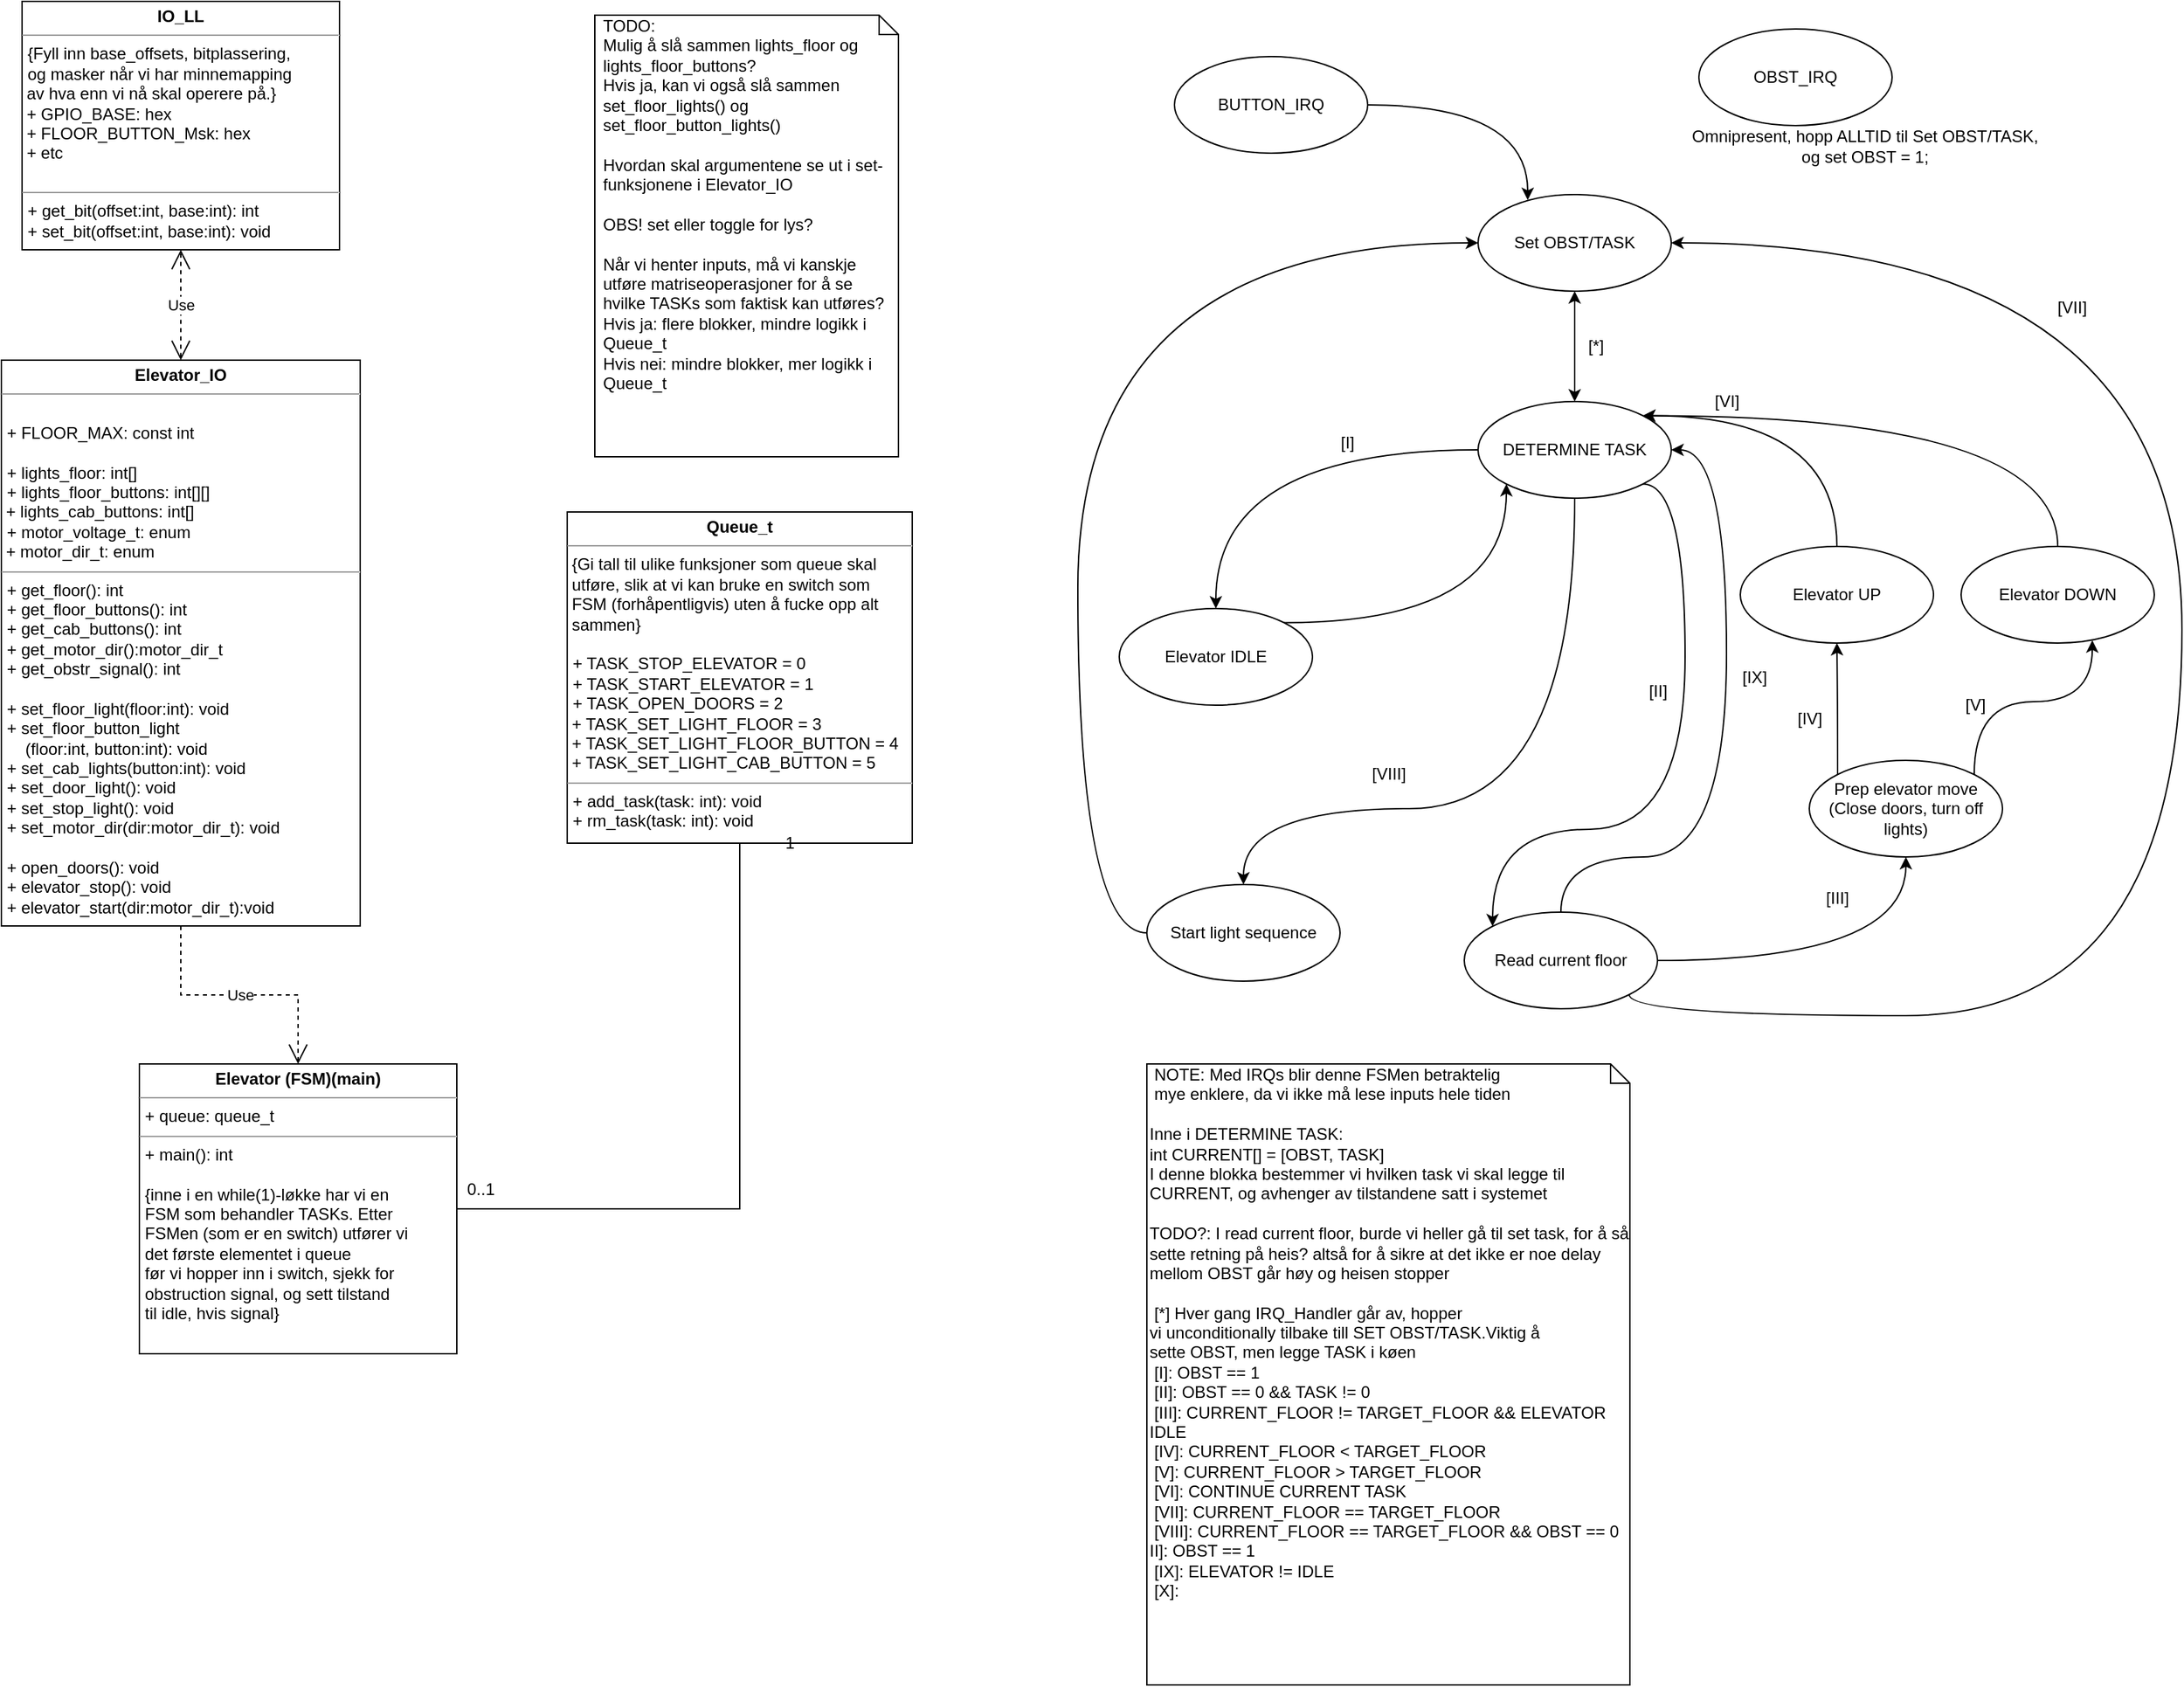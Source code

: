<mxfile version="12.6.1" type="github"><diagram name="Page-1" id="c4acf3e9-155e-7222-9cf6-157b1a14988f"><mxGraphModel dx="1360" dy="765" grid="1" gridSize="10" guides="1" tooltips="1" connect="1" arrows="1" fold="1" page="1" pageScale="1" pageWidth="850" pageHeight="1100" background="#ffffff" math="0" shadow="0"><root><mxCell id="0"/><mxCell id="1" parent="0"/><mxCell id="5d2195bd80daf111-18" value="&lt;p style=&quot;margin: 0px ; margin-top: 4px ; text-align: center&quot;&gt;&lt;b&gt;Elevator_IO&lt;/b&gt;&lt;/p&gt;&lt;hr size=&quot;1&quot;&gt;&lt;br&gt;&lt;p style=&quot;margin: 0px ; margin-left: 4px&quot;&gt;+ FLOOR_MAX: const int&lt;/p&gt;&lt;p style=&quot;margin: 0px ; margin-left: 4px&quot;&gt;&lt;br&gt;&lt;/p&gt;&lt;p style=&quot;margin: 0px ; margin-left: 4px&quot;&gt;+ lights_floor: int[]&lt;/p&gt;&lt;p style=&quot;margin: 0px ; margin-left: 4px&quot;&gt;+ lights_floor_buttons: int[][]&lt;/p&gt;&amp;nbsp;+ lights_cab_buttons: int[]&lt;br&gt;&lt;p style=&quot;margin: 0px ; margin-left: 4px&quot;&gt;+ motor_voltage_t: enum&lt;/p&gt;&amp;nbsp;+ motor_dir_t: enum&lt;hr size=&quot;1&quot;&gt;&lt;p style=&quot;margin: 0px ; margin-left: 4px&quot;&gt;+ get_floor(): int&lt;/p&gt;&lt;p style=&quot;margin: 0px ; margin-left: 4px&quot;&gt;+ get_floor_buttons(): int&lt;/p&gt;&lt;p style=&quot;margin: 0px ; margin-left: 4px&quot;&gt;+ get_cab_buttons(): int&lt;br&gt;&lt;/p&gt;&lt;p style=&quot;margin: 0px ; margin-left: 4px&quot;&gt;+ get_motor_dir():motor_dir_t&lt;/p&gt;&lt;p style=&quot;margin: 0px ; margin-left: 4px&quot;&gt;+ get_obstr_signal(): int&lt;/p&gt;&lt;p style=&quot;margin: 0px ; margin-left: 4px&quot;&gt;&lt;br&gt;&lt;/p&gt;&lt;p style=&quot;margin: 0px ; margin-left: 4px&quot;&gt;+ set_floor_light(floor:int): void&lt;/p&gt;&lt;p style=&quot;margin: 0px ; margin-left: 4px&quot;&gt;+ set_floor_button_light&lt;/p&gt;&lt;p style=&quot;margin: 0px ; margin-left: 4px&quot;&gt;&amp;nbsp;&amp;nbsp;&amp;nbsp; (floor:int, button:int): void&lt;/p&gt;&lt;p style=&quot;margin: 0px ; margin-left: 4px&quot;&gt;+ set_cab_lights(button:int): void&lt;/p&gt;&lt;p style=&quot;margin: 0px ; margin-left: 4px&quot;&gt;+ set_door_light(): void&lt;/p&gt;&lt;p style=&quot;margin: 0px ; margin-left: 4px&quot;&gt;+ set_stop_light(): void&lt;/p&gt;&lt;p style=&quot;margin: 0px ; margin-left: 4px&quot;&gt;+ set_motor_dir(dir:motor_dir_t): void&lt;br&gt;&lt;/p&gt;&lt;p style=&quot;margin: 0px ; margin-left: 4px&quot;&gt;&lt;br&gt;&lt;/p&gt;&lt;p style=&quot;margin: 0px ; margin-left: 4px&quot;&gt;+ open_doors(): void&lt;/p&gt;&lt;p style=&quot;margin: 0px ; margin-left: 4px&quot;&gt;+ elevator_stop(): void&lt;/p&gt;&lt;p style=&quot;margin: 0px ; margin-left: 4px&quot;&gt;+ elevator_start(dir:motor_dir_t):void&lt;br&gt;&lt;/p&gt;" style="verticalAlign=top;align=left;overflow=fill;fontSize=12;fontFamily=Helvetica;html=1;rounded=0;shadow=0;comic=0;labelBackgroundColor=none;strokeWidth=1" parent="1" vertex="1"><mxGeometry x="90" y="290" width="260" height="410" as="geometry"/></mxCell><mxCell id="rIhJGZzGCQhaWJp5LzbU-6" value="&lt;p style=&quot;margin: 0px ; margin-top: 4px ; text-align: center&quot;&gt;&lt;b&gt;IO_LL&lt;br&gt;&lt;/b&gt;&lt;/p&gt;&lt;hr size=&quot;1&quot;&gt;&lt;p style=&quot;margin: 0px ; margin-left: 4px&quot;&gt;{Fyll inn base_offsets, bitplassering,&lt;/p&gt;&lt;p style=&quot;margin: 0px ; margin-left: 4px&quot;&gt;og masker når vi har minnemapping&lt;/p&gt;&lt;div&gt;&amp;nbsp;av hva enn vi nå skal operere på.}&lt;/div&gt;&lt;div&gt;&amp;nbsp;+ GPIO_BASE: hex&lt;br&gt;&lt;/div&gt;&lt;div&gt;&amp;nbsp;+ FLOOR_BUTTON_Msk: hex&lt;br&gt;&lt;/div&gt;&lt;div&gt;&amp;nbsp;+ etc &lt;br&gt;&lt;/div&gt;&lt;div&gt;&lt;br&gt;&lt;/div&gt;&lt;hr size=&quot;1&quot;&gt;&lt;p style=&quot;margin: 0px ; margin-left: 4px&quot;&gt;+ get_bit(offset:int, base:int): int&lt;/p&gt;&lt;p style=&quot;margin: 0px ; margin-left: 4px&quot;&gt;+ set_bit(offset:int, base:int): void&lt;/p&gt;&lt;p style=&quot;margin: 0px ; margin-left: 4px&quot;&gt;&lt;br&gt;&lt;/p&gt;" style="verticalAlign=top;align=left;overflow=fill;fontSize=12;fontFamily=Helvetica;html=1;rounded=0;shadow=0;comic=0;labelBackgroundColor=none;strokeWidth=1" parent="1" vertex="1"><mxGeometry x="105" y="30" width="230" height="180" as="geometry"/></mxCell><mxCell id="rIhJGZzGCQhaWJp5LzbU-28" value="&lt;p style=&quot;margin: 0px ; margin-top: 4px ; text-align: center&quot;&gt;&lt;b&gt;Elevator (FSM)(main)&lt;br&gt;&lt;/b&gt;&lt;/p&gt;&lt;hr size=&quot;1&quot;&gt;&lt;p style=&quot;margin: 0px ; margin-left: 4px&quot;&gt;+ queue: queue_t&lt;br&gt;&lt;/p&gt;&lt;hr size=&quot;1&quot;&gt;&lt;p style=&quot;margin: 0px ; margin-left: 4px&quot;&gt;+ main(): int&lt;/p&gt;&lt;p style=&quot;margin: 0px ; margin-left: 4px&quot;&gt;&lt;br&gt;&lt;/p&gt;&lt;p style=&quot;margin: 0px ; margin-left: 4px&quot;&gt;{inne i en while(1)-løkke har vi en&lt;/p&gt;&lt;p style=&quot;margin: 0px ; margin-left: 4px&quot;&gt;FSM som behandler TASKs. Etter&lt;/p&gt;&lt;p style=&quot;margin: 0px ; margin-left: 4px&quot;&gt;FSMen (som er en switch) utfører vi&lt;/p&gt;&lt;p style=&quot;margin: 0px ; margin-left: 4px&quot;&gt;det første elementet i queue&lt;/p&gt;&lt;p style=&quot;margin: 0px ; margin-left: 4px&quot;&gt;før vi hopper inn i switch, sjekk for&lt;/p&gt;&lt;p style=&quot;margin: 0px ; margin-left: 4px&quot;&gt;obstruction signal, og sett tilstand&lt;/p&gt;&lt;p style=&quot;margin: 0px ; margin-left: 4px&quot;&gt;til idle, hvis signal}&lt;br&gt;&lt;/p&gt;&lt;p style=&quot;margin: 0px ; margin-left: 4px&quot;&gt;&lt;br&gt;&lt;/p&gt;&lt;p style=&quot;margin: 0px ; margin-left: 4px&quot;&gt;&lt;br&gt;&lt;/p&gt;" style="verticalAlign=top;align=left;overflow=fill;fontSize=12;fontFamily=Helvetica;html=1;rounded=0;shadow=0;comic=0;labelBackgroundColor=none;strokeWidth=1" parent="1" vertex="1"><mxGeometry x="190" y="800" width="230" height="210" as="geometry"/></mxCell><mxCell id="rIhJGZzGCQhaWJp5LzbU-29" value="&lt;p style=&quot;margin: 0px ; margin-top: 4px ; text-align: center&quot;&gt;&lt;b&gt;Queue_t&lt;br&gt;&lt;/b&gt;&lt;/p&gt;&lt;hr size=&quot;1&quot;&gt;&lt;div&gt;&amp;nbsp;{Gi tall til ulike funksjoner som queue skal&lt;/div&gt;&lt;div&gt;&amp;nbsp;utføre, slik at vi kan bruke en switch som&lt;/div&gt;&lt;div&gt;&amp;nbsp;FSM (forhåpentligvis) uten å fucke opp alt&lt;/div&gt;&lt;div&gt;&amp;nbsp;sammen}&lt;/div&gt;&lt;p style=&quot;margin: 0px ; margin-left: 4px&quot;&gt;&lt;br&gt;&lt;/p&gt;&lt;p style=&quot;margin: 0px ; margin-left: 4px&quot;&gt;+ TASK_STOP_ELEVATOR = 0&lt;br&gt;&lt;/p&gt;&lt;p style=&quot;margin: 0px ; margin-left: 4px&quot;&gt;+ TASK_START_ELEVATOR = 1&lt;br&gt;&lt;/p&gt;&lt;p style=&quot;margin: 0px ; margin-left: 4px&quot;&gt;+ TASK_OPEN_DOORS = 2&lt;br&gt;&lt;/p&gt;&lt;div&gt;&amp;nbsp;+ TASK_SET_LIGHT_FLOOR = 3&lt;br&gt;&lt;/div&gt;&lt;div&gt;&amp;nbsp;+ TASK_SET_LIGHT_FLOOR_BUTTON = 4&lt;br&gt;&lt;/div&gt;&lt;div&gt;&amp;nbsp;+ TASK_SET_LIGHT_CAB_BUTTON = 5&lt;br&gt;&lt;/div&gt;&lt;hr size=&quot;1&quot;&gt;&lt;p style=&quot;margin: 0px ; margin-left: 4px&quot;&gt;+ add_task(task: int): void&lt;/p&gt;&lt;p style=&quot;margin: 0px ; margin-left: 4px&quot;&gt;+ rm_task(task: int): void&lt;/p&gt;&lt;p style=&quot;margin: 0px ; margin-left: 4px&quot;&gt;&lt;br&gt;&lt;/p&gt;" style="verticalAlign=top;align=left;overflow=fill;fontSize=12;fontFamily=Helvetica;html=1;rounded=0;shadow=0;comic=0;labelBackgroundColor=none;strokeWidth=1" parent="1" vertex="1"><mxGeometry x="500" y="400" width="250" height="240" as="geometry"/></mxCell><mxCell id="E3FCNjhZ2y0T8DLhMkyU-29" value="Use" style="endArrow=open;endSize=12;dashed=1;html=1;exitX=0.5;exitY=1;exitDx=0;exitDy=0;entryX=0.5;entryY=0;entryDx=0;entryDy=0;rounded=0;startArrow=none;startFill=0;" parent="1" source="5d2195bd80daf111-18" target="rIhJGZzGCQhaWJp5LzbU-28" edge="1"><mxGeometry width="160" relative="1" as="geometry"><mxPoint x="90" y="1030" as="sourcePoint"/><mxPoint x="250" y="1030" as="targetPoint"/><Array as="points"><mxPoint x="220" y="750"/><mxPoint x="305" y="750"/></Array></mxGeometry></mxCell><mxCell id="E3FCNjhZ2y0T8DLhMkyU-30" value="" style="endArrow=none;endSize=12;html=1;exitX=0.5;exitY=1;exitDx=0;exitDy=0;entryX=1;entryY=0.5;entryDx=0;entryDy=0;rounded=0;endFill=0;" parent="1" source="rIhJGZzGCQhaWJp5LzbU-29" target="rIhJGZzGCQhaWJp5LzbU-28" edge="1"><mxGeometry x="0.5" width="160" relative="1" as="geometry"><mxPoint x="90" y="1030" as="sourcePoint"/><mxPoint x="250" y="1030" as="targetPoint"/><Array as="points"><mxPoint x="625" y="905"/></Array><mxPoint as="offset"/></mxGeometry></mxCell><mxCell id="E3FCNjhZ2y0T8DLhMkyU-36" value="Use" style="endArrow=open;endSize=12;dashed=1;html=1;strokeWidth=1;entryX=0.5;entryY=1;entryDx=0;entryDy=0;exitX=0.5;exitY=0;exitDx=0;exitDy=0;startArrow=open;startSize=12;startFill=0;rounded=0;" parent="1" source="5d2195bd80daf111-18" target="rIhJGZzGCQhaWJp5LzbU-6" edge="1"><mxGeometry width="160" relative="1" as="geometry"><mxPoint x="90" y="1030" as="sourcePoint"/><mxPoint x="250" y="1030" as="targetPoint"/></mxGeometry></mxCell><mxCell id="E3FCNjhZ2y0T8DLhMkyU-37" value="&lt;p style=&quot;margin: 0px ; margin-left: 4px&quot;&gt;TODO:&lt;/p&gt;&lt;p style=&quot;margin: 0px ; margin-left: 4px&quot;&gt;Mulig å slå sammen lights_floor og lights_floor_buttons?&lt;/p&gt;&lt;p style=&quot;margin: 0px ; margin-left: 4px&quot;&gt;Hvis ja, kan vi også slå sammen set_floor_lights() og set_floor_button_lights()&lt;/p&gt;&lt;p style=&quot;margin: 0px ; margin-left: 4px&quot;&gt;&lt;br&gt;&lt;/p&gt;&lt;p style=&quot;margin: 0px ; margin-left: 4px&quot;&gt;Hvordan skal argumentene se ut i set-funksjonene i Elevator_IO&lt;/p&gt;&lt;p style=&quot;margin: 0px ; margin-left: 4px&quot;&gt;&lt;br&gt;&lt;/p&gt;&lt;p style=&quot;margin: 0px ; margin-left: 4px&quot;&gt;OBS! set eller toggle for lys?&lt;/p&gt;&lt;p style=&quot;margin: 0px ; margin-left: 4px&quot;&gt;&lt;br&gt;&lt;/p&gt;&lt;p style=&quot;margin: 0px ; margin-left: 4px&quot;&gt;Når vi henter inputs, må vi kanskje&lt;/p&gt;&lt;p style=&quot;margin: 0px ; margin-left: 4px&quot;&gt;utføre matriseoperasjoner for å se&lt;/p&gt;&lt;p style=&quot;margin: 0px ; margin-left: 4px&quot;&gt;hvilke TASKs som faktisk kan utføres?&lt;br&gt;&lt;/p&gt;&lt;p style=&quot;margin: 0px ; margin-left: 4px&quot;&gt;Hvis ja: flere blokker, mindre logikk i Queue_t&lt;/p&gt;&lt;p style=&quot;margin: 0px ; margin-left: 4px&quot;&gt;Hvis nei: mindre blokker, mer logikk i Queue_t&lt;br&gt;&lt;/p&gt;" style="shape=note;whiteSpace=wrap;html=1;size=14;verticalAlign=top;align=left;spacingTop=-6;" parent="1" vertex="1"><mxGeometry x="520" y="40" width="220" height="320" as="geometry"/></mxCell><mxCell id="E3FCNjhZ2y0T8DLhMkyU-40" value="0..1" style="text;html=1;align=center;verticalAlign=middle;resizable=0;points=[];autosize=1;" parent="1" vertex="1"><mxGeometry x="417" y="881" width="40" height="20" as="geometry"/></mxCell><mxCell id="E3FCNjhZ2y0T8DLhMkyU-41" value="1" style="text;html=1;align=center;verticalAlign=middle;resizable=0;points=[];autosize=1;" parent="1" vertex="1"><mxGeometry x="651" y="630" width="20" height="20" as="geometry"/></mxCell><mxCell id="Fhqkq1UOQx8cXXpCBCW_-34" style="edgeStyle=orthogonalEdgeStyle;curved=1;orthogonalLoop=1;jettySize=auto;html=1;exitX=0;exitY=0.5;exitDx=0;exitDy=0;entryX=0.5;entryY=0;entryDx=0;entryDy=0;" parent="1" source="Fhqkq1UOQx8cXXpCBCW_-1" target="Fhqkq1UOQx8cXXpCBCW_-2" edge="1"><mxGeometry relative="1" as="geometry"/></mxCell><mxCell id="Fhqkq1UOQx8cXXpCBCW_-107" value="" style="edgeStyle=orthogonalEdgeStyle;curved=1;orthogonalLoop=1;jettySize=auto;html=1;startArrow=classic;startFill=1;endArrow=classic;endFill=1;" parent="1" source="Fhqkq1UOQx8cXXpCBCW_-1" target="Fhqkq1UOQx8cXXpCBCW_-106" edge="1"><mxGeometry relative="1" as="geometry"/></mxCell><mxCell id="Fhqkq1UOQx8cXXpCBCW_-115" value="" style="edgeStyle=orthogonalEdgeStyle;curved=1;orthogonalLoop=1;jettySize=auto;html=1;startArrow=none;startFill=0;endArrow=classic;endFill=1;" parent="1" source="Fhqkq1UOQx8cXXpCBCW_-1" target="Fhqkq1UOQx8cXXpCBCW_-114" edge="1"><mxGeometry relative="1" as="geometry"><Array as="points"><mxPoint x="1230" y="615"/></Array></mxGeometry></mxCell><mxCell id="Fhqkq1UOQx8cXXpCBCW_-145" style="edgeStyle=orthogonalEdgeStyle;curved=1;orthogonalLoop=1;jettySize=auto;html=1;exitX=1;exitY=1;exitDx=0;exitDy=0;entryX=0;entryY=0;entryDx=0;entryDy=0;startArrow=none;startFill=0;endArrow=classic;endFill=1;" parent="1" source="Fhqkq1UOQx8cXXpCBCW_-1" target="Fhqkq1UOQx8cXXpCBCW_-37" edge="1"><mxGeometry relative="1" as="geometry"><Array as="points"><mxPoint x="1310" y="380"/><mxPoint x="1310" y="630"/><mxPoint x="1171" y="630"/></Array></mxGeometry></mxCell><mxCell id="Fhqkq1UOQx8cXXpCBCW_-1" value="DETERMINE TASK" style="ellipse;whiteSpace=wrap;html=1;" parent="1" vertex="1"><mxGeometry x="1160" y="320" width="140" height="70" as="geometry"/></mxCell><mxCell id="Fhqkq1UOQx8cXXpCBCW_-116" style="edgeStyle=orthogonalEdgeStyle;curved=1;orthogonalLoop=1;jettySize=auto;html=1;entryX=0;entryY=0.5;entryDx=0;entryDy=0;startArrow=none;startFill=0;endArrow=classic;endFill=1;exitX=0;exitY=0.5;exitDx=0;exitDy=0;" parent="1" source="Fhqkq1UOQx8cXXpCBCW_-114" target="Fhqkq1UOQx8cXXpCBCW_-106" edge="1"><mxGeometry relative="1" as="geometry"><Array as="points"><mxPoint x="870" y="705"/><mxPoint x="870" y="205"/></Array></mxGeometry></mxCell><mxCell id="Fhqkq1UOQx8cXXpCBCW_-114" value="Start light sequence" style="ellipse;whiteSpace=wrap;html=1;" parent="1" vertex="1"><mxGeometry x="920" y="670" width="140" height="70" as="geometry"/></mxCell><mxCell id="Fhqkq1UOQx8cXXpCBCW_-106" value="Set OBST/TASK" style="ellipse;whiteSpace=wrap;html=1;" parent="1" vertex="1"><mxGeometry x="1160" y="170" width="140" height="70" as="geometry"/></mxCell><mxCell id="Fhqkq1UOQx8cXXpCBCW_-81" value="OBST_IRQ" style="ellipse;whiteSpace=wrap;html=1;" parent="1" vertex="1"><mxGeometry x="1320" y="50" width="140" height="70" as="geometry"/></mxCell><mxCell id="Fhqkq1UOQx8cXXpCBCW_-125" style="edgeStyle=orthogonalEdgeStyle;curved=1;orthogonalLoop=1;jettySize=auto;html=1;exitX=1;exitY=1;exitDx=0;exitDy=0;entryX=1;entryY=0.5;entryDx=0;entryDy=0;startArrow=none;startFill=0;endArrow=classic;endFill=1;" parent="1" source="Fhqkq1UOQx8cXXpCBCW_-37" target="Fhqkq1UOQx8cXXpCBCW_-106" edge="1"><mxGeometry relative="1" as="geometry"><Array as="points"><mxPoint x="1269" y="765"/><mxPoint x="1670" y="765"/><mxPoint x="1670" y="205"/></Array></mxGeometry></mxCell><mxCell id="Fhqkq1UOQx8cXXpCBCW_-139" value="" style="edgeStyle=orthogonalEdgeStyle;curved=1;orthogonalLoop=1;jettySize=auto;html=1;startArrow=none;startFill=0;endArrow=classic;endFill=1;" parent="1" source="Fhqkq1UOQx8cXXpCBCW_-37" target="Fhqkq1UOQx8cXXpCBCW_-138" edge="1"><mxGeometry relative="1" as="geometry"/></mxCell><mxCell id="Fhqkq1UOQx8cXXpCBCW_-150" style="edgeStyle=orthogonalEdgeStyle;curved=1;orthogonalLoop=1;jettySize=auto;html=1;exitX=0.5;exitY=0;exitDx=0;exitDy=0;entryX=1;entryY=0.5;entryDx=0;entryDy=0;startArrow=none;startFill=0;endArrow=classic;endFill=1;" parent="1" source="Fhqkq1UOQx8cXXpCBCW_-37" target="Fhqkq1UOQx8cXXpCBCW_-1" edge="1"><mxGeometry relative="1" as="geometry"><Array as="points"><mxPoint x="1220" y="650"/><mxPoint x="1340" y="650"/><mxPoint x="1340" y="355"/></Array></mxGeometry></mxCell><mxCell id="Fhqkq1UOQx8cXXpCBCW_-37" value="Read current floor" style="ellipse;whiteSpace=wrap;html=1;" parent="1" vertex="1"><mxGeometry x="1150" y="690" width="140" height="70" as="geometry"/></mxCell><mxCell id="Fhqkq1UOQx8cXXpCBCW_-142" style="edgeStyle=orthogonalEdgeStyle;curved=1;orthogonalLoop=1;jettySize=auto;html=1;exitX=0;exitY=0;exitDx=0;exitDy=0;entryX=0.5;entryY=1;entryDx=0;entryDy=0;startArrow=none;startFill=0;endArrow=classic;endFill=1;" parent="1" source="Fhqkq1UOQx8cXXpCBCW_-138" target="Fhqkq1UOQx8cXXpCBCW_-48" edge="1"><mxGeometry relative="1" as="geometry"/></mxCell><mxCell id="Fhqkq1UOQx8cXXpCBCW_-143" style="edgeStyle=orthogonalEdgeStyle;curved=1;orthogonalLoop=1;jettySize=auto;html=1;exitX=1;exitY=0;exitDx=0;exitDy=0;entryX=0.679;entryY=0.971;entryDx=0;entryDy=0;entryPerimeter=0;startArrow=none;startFill=0;endArrow=classic;endFill=1;" parent="1" source="Fhqkq1UOQx8cXXpCBCW_-138" target="Fhqkq1UOQx8cXXpCBCW_-51" edge="1"><mxGeometry relative="1" as="geometry"/></mxCell><mxCell id="Fhqkq1UOQx8cXXpCBCW_-138" value="&lt;div&gt;Prep elevator move&lt;/div&gt;&lt;div&gt;(Close doors, turn off lights)&lt;br&gt;&lt;/div&gt;" style="ellipse;whiteSpace=wrap;html=1;" parent="1" vertex="1"><mxGeometry x="1400" y="580" width="140" height="70" as="geometry"/></mxCell><mxCell id="Fhqkq1UOQx8cXXpCBCW_-135" style="edgeStyle=orthogonalEdgeStyle;curved=1;orthogonalLoop=1;jettySize=auto;html=1;exitX=0.5;exitY=0;exitDx=0;exitDy=0;entryX=1;entryY=0;entryDx=0;entryDy=0;startArrow=none;startFill=0;endArrow=classic;endFill=1;" parent="1" source="Fhqkq1UOQx8cXXpCBCW_-51" target="Fhqkq1UOQx8cXXpCBCW_-1" edge="1"><mxGeometry relative="1" as="geometry"><Array as="points"><mxPoint x="1580" y="330"/></Array></mxGeometry></mxCell><mxCell id="Fhqkq1UOQx8cXXpCBCW_-51" value="Elevator DOWN" style="ellipse;whiteSpace=wrap;html=1;" parent="1" vertex="1"><mxGeometry x="1510" y="425" width="140" height="70" as="geometry"/></mxCell><mxCell id="Fhqkq1UOQx8cXXpCBCW_-61" style="edgeStyle=orthogonalEdgeStyle;curved=1;orthogonalLoop=1;jettySize=auto;html=1;exitX=1;exitY=0;exitDx=0;exitDy=0;entryX=0;entryY=1;entryDx=0;entryDy=0;" parent="1" source="Fhqkq1UOQx8cXXpCBCW_-2" target="Fhqkq1UOQx8cXXpCBCW_-1" edge="1"><mxGeometry relative="1" as="geometry"/></mxCell><mxCell id="Fhqkq1UOQx8cXXpCBCW_-2" value="Elevator IDLE" style="ellipse;whiteSpace=wrap;html=1;" parent="1" vertex="1"><mxGeometry x="900" y="470" width="140" height="70" as="geometry"/></mxCell><mxCell id="Fhqkq1UOQx8cXXpCBCW_-35" value="[I]" style="text;html=1;align=center;verticalAlign=middle;resizable=0;points=[];autosize=1;" parent="1" vertex="1"><mxGeometry x="1050" y="340" width="30" height="20" as="geometry"/></mxCell><mxCell id="Fhqkq1UOQx8cXXpCBCW_-39" value="[II]" style="text;html=1;align=center;verticalAlign=middle;resizable=0;points=[];autosize=1;" parent="1" vertex="1"><mxGeometry x="1275" y="520" width="30" height="20" as="geometry"/></mxCell><mxCell id="Fhqkq1UOQx8cXXpCBCW_-59" value="&lt;div&gt;&amp;nbsp;NOTE: Med IRQs blir denne FSMen betraktelig&lt;/div&gt;&lt;div&gt;&amp;nbsp;mye enklere, da vi ikke må lese inputs hele tiden&lt;/div&gt;&lt;div&gt;&lt;br&gt;&lt;/div&gt;&lt;div&gt;Inne i DETERMINE TASK:&lt;br&gt;&lt;/div&gt;&lt;div&gt;int CURRENT[] = [OBST, TASK]&lt;/div&gt;&lt;div&gt;I denne blokka bestemmer vi hvilken task vi skal legge til CURRENT, og avhenger av tilstandene satt i systemet&lt;br&gt;&lt;/div&gt;&lt;div&gt;&lt;br&gt;&lt;/div&gt;&lt;div&gt;TODO?: I read current floor, burde vi heller gå til set task, for å så sette retning på heis? altså for å sikre at det ikke er noe delay mellom OBST går høy og heisen stopper&lt;br&gt;&lt;/div&gt;&lt;div&gt;&lt;div&gt;&lt;br&gt;&lt;/div&gt;&lt;div&gt;&amp;nbsp;[*] Hver gang IRQ_Handler går av, hopper &lt;br&gt;vi unconditionally tilbake till SET OBST/TASK.Viktig å &lt;br&gt;sette OBST, men legge TASK i køen&lt;/div&gt;&lt;/div&gt;&lt;div&gt;&amp;nbsp;[I]: OBST == 1 &lt;br&gt;&lt;/div&gt;&lt;div&gt;&amp;nbsp;[II]: OBST == 0 &amp;amp;&amp;amp; TASK != 0&lt;/div&gt;&lt;div&gt;&amp;nbsp;[III]: CURRENT_FLOOR != TARGET_FLOOR &amp;amp;&amp;amp; ELEVATOR IDLE&lt;br&gt;&lt;/div&gt;&lt;div&gt;&amp;nbsp;[IV]: CURRENT_FLOOR &amp;lt; TARGET_FLOOR&lt;br&gt;&lt;/div&gt;&lt;div&gt;&amp;nbsp;[V]: CURRENT_FLOOR &amp;gt; TARGET_FLOOR&lt;/div&gt;&lt;div&gt;&amp;nbsp;[VI]: CONTINUE CURRENT TASK&lt;/div&gt;&lt;div&gt;&amp;nbsp;[VII]: CURRENT_FLOOR == TARGET_FLOOR&lt;br&gt;&lt;/div&gt;&lt;div&gt;&amp;nbsp;[VIII]: CURRENT_FLOOR == TARGET_FLOOR &amp;amp;&amp;amp; OBST == 0&lt;/div&gt;&lt;div&gt;II]: OBST == 1&lt;/div&gt;&lt;div&gt;&amp;nbsp;[IX]: ELEVATOR != IDLE&lt;br&gt;&lt;/div&gt;&lt;div&gt;&amp;nbsp;[X]:&lt;/div&gt;&lt;div&gt;&lt;br&gt;&lt;/div&gt;" style="shape=note;whiteSpace=wrap;html=1;size=14;verticalAlign=top;align=left;spacingTop=-6;" parent="1" vertex="1"><mxGeometry x="920" y="800" width="350" height="450" as="geometry"/></mxCell><mxCell id="Fhqkq1UOQx8cXXpCBCW_-108" style="edgeStyle=orthogonalEdgeStyle;curved=1;orthogonalLoop=1;jettySize=auto;html=1;entryX=0.257;entryY=0.057;entryDx=0;entryDy=0;startArrow=none;startFill=0;endArrow=classic;endFill=1;entryPerimeter=0;" parent="1" source="Fhqkq1UOQx8cXXpCBCW_-84" target="Fhqkq1UOQx8cXXpCBCW_-106" edge="1"><mxGeometry relative="1" as="geometry"/></mxCell><mxCell id="Fhqkq1UOQx8cXXpCBCW_-84" value="BUTTON_IRQ" style="ellipse;whiteSpace=wrap;html=1;" parent="1" vertex="1"><mxGeometry x="940" y="70" width="140" height="70" as="geometry"/></mxCell><mxCell id="Fhqkq1UOQx8cXXpCBCW_-132" style="edgeStyle=orthogonalEdgeStyle;curved=1;orthogonalLoop=1;jettySize=auto;html=1;exitX=0.5;exitY=0;exitDx=0;exitDy=0;entryX=1;entryY=0;entryDx=0;entryDy=0;startArrow=none;startFill=0;endArrow=classic;endFill=1;" parent="1" source="Fhqkq1UOQx8cXXpCBCW_-48" target="Fhqkq1UOQx8cXXpCBCW_-1" edge="1"><mxGeometry relative="1" as="geometry"><Array as="points"><mxPoint x="1420" y="330"/></Array></mxGeometry></mxCell><mxCell id="Fhqkq1UOQx8cXXpCBCW_-48" value="Elevator UP" style="ellipse;whiteSpace=wrap;html=1;" parent="1" vertex="1"><mxGeometry x="1350" y="425" width="140" height="70" as="geometry"/></mxCell><mxCell id="Fhqkq1UOQx8cXXpCBCW_-89" value="[IV]" style="text;html=1;align=center;verticalAlign=middle;resizable=0;points=[];autosize=1;" parent="1" vertex="1"><mxGeometry x="1380" y="540" width="40" height="20" as="geometry"/></mxCell><mxCell id="Fhqkq1UOQx8cXXpCBCW_-91" value="[V]" style="text;html=1;align=center;verticalAlign=middle;resizable=0;points=[];autosize=1;" parent="1" vertex="1"><mxGeometry x="1505" y="530" width="30" height="20" as="geometry"/></mxCell><mxCell id="Fhqkq1UOQx8cXXpCBCW_-93" value="[VI]" style="text;html=1;align=center;verticalAlign=middle;resizable=0;points=[];autosize=1;" parent="1" vertex="1"><mxGeometry x="1320" y="310" width="40" height="20" as="geometry"/></mxCell><mxCell id="Fhqkq1UOQx8cXXpCBCW_-94" value="[VII]" style="text;html=1;align=center;verticalAlign=middle;resizable=0;points=[];autosize=1;" parent="1" vertex="1"><mxGeometry x="1570" y="242" width="40" height="20" as="geometry"/></mxCell><mxCell id="Fhqkq1UOQx8cXXpCBCW_-110" value="[*]" style="text;html=1;align=center;verticalAlign=middle;resizable=0;points=[];autosize=1;" parent="1" vertex="1"><mxGeometry x="1230" y="270" width="30" height="20" as="geometry"/></mxCell><mxCell id="Fhqkq1UOQx8cXXpCBCW_-147" value="&lt;div&gt;Omnipresent, hopp ALLTID til Set OBST/TASK,&lt;/div&gt;&lt;div&gt;og set OBST = 1;&lt;br&gt;&lt;/div&gt;" style="text;html=1;align=center;verticalAlign=middle;resizable=0;points=[];autosize=1;" parent="1" vertex="1"><mxGeometry x="1290" y="120" width="300" height="30" as="geometry"/></mxCell><mxCell id="Fhqkq1UOQx8cXXpCBCW_-148" value="[VIII]" style="text;html=1;align=center;verticalAlign=middle;resizable=0;points=[];autosize=1;" parent="1" vertex="1"><mxGeometry x="1070" y="580" width="50" height="20" as="geometry"/></mxCell><mxCell id="Fhqkq1UOQx8cXXpCBCW_-149" value="[III]" style="text;html=1;align=center;verticalAlign=middle;resizable=0;points=[];autosize=1;" parent="1" vertex="1"><mxGeometry x="1400" y="670" width="40" height="20" as="geometry"/></mxCell><mxCell id="Fhqkq1UOQx8cXXpCBCW_-151" value="[IX]" style="text;html=1;align=center;verticalAlign=middle;resizable=0;points=[];autosize=1;" parent="1" vertex="1"><mxGeometry x="1340" y="510" width="40" height="20" as="geometry"/></mxCell></root></mxGraphModel></diagram></mxfile>